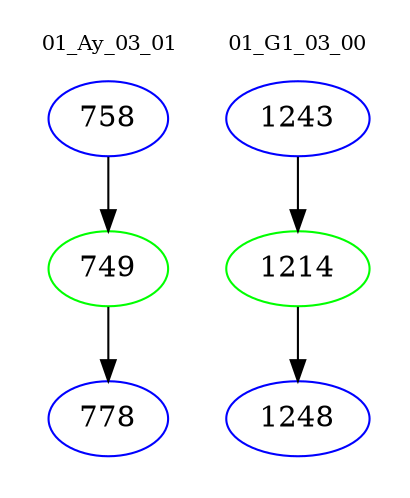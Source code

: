 digraph{
subgraph cluster_0 {
color = white
label = "01_Ay_03_01";
fontsize=10;
T0_758 [label="758", color="blue"]
T0_758 -> T0_749 [color="black"]
T0_749 [label="749", color="green"]
T0_749 -> T0_778 [color="black"]
T0_778 [label="778", color="blue"]
}
subgraph cluster_1 {
color = white
label = "01_G1_03_00";
fontsize=10;
T1_1243 [label="1243", color="blue"]
T1_1243 -> T1_1214 [color="black"]
T1_1214 [label="1214", color="green"]
T1_1214 -> T1_1248 [color="black"]
T1_1248 [label="1248", color="blue"]
}
}
